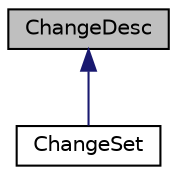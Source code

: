 digraph "ChangeDesc"
{
 // LATEX_PDF_SIZE
  edge [fontname="Helvetica",fontsize="10",labelfontname="Helvetica",labelfontsize="10"];
  node [fontname="Helvetica",fontsize="10",shape=record];
  Node1 [label="ChangeDesc",height=0.2,width=0.4,color="black", fillcolor="grey75", style="filled", fontcolor="black",tooltip="A change description is a variant of change set that doesn't store the inserted text."];
  Node1 -> Node2 [dir="back",color="midnightblue",fontsize="10",style="solid",fontname="Helvetica"];
  Node2 [label="ChangeSet",height=0.2,width=0.4,color="black", fillcolor="white", style="filled",URL="$classChangeSet.html",tooltip="A change set represents a group of modifications to a document."];
}
